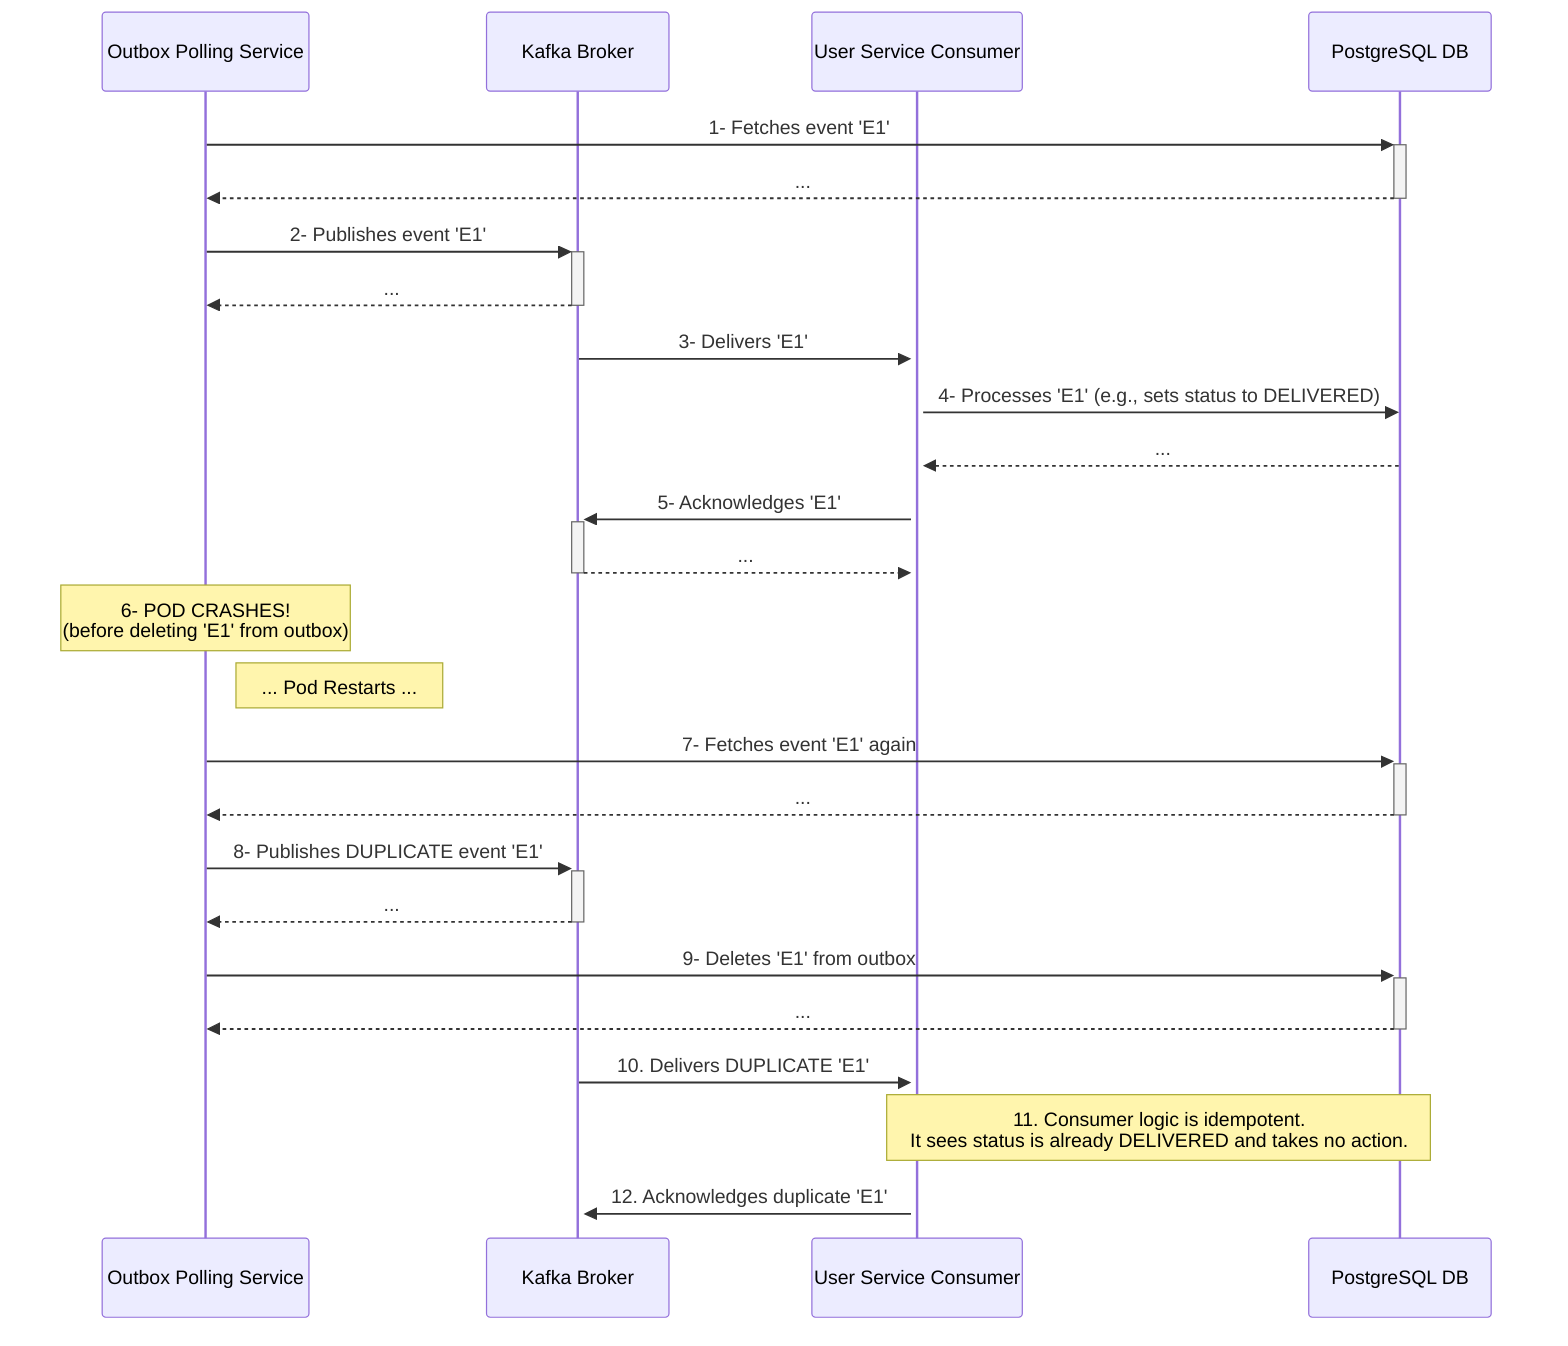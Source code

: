 sequenceDiagram
    participant OutboxPoller as Outbox Polling Service
    participant Kafka as Kafka Broker
    participant UserConsumer as User Service Consumer
    participant DB as PostgreSQL DB

    OutboxPoller->>+DB: 1- Fetches event 'E1'
    DB-->>-OutboxPoller: ...
    OutboxPoller->>+Kafka: 2- Publishes event 'E1'
    Kafka-->>-OutboxPoller: ...

    Kafka->>+UserConsumer: 3- Delivers 'E1'
    UserConsumer->>DB: 4- Processes 'E1' (e.g., sets status to DELIVERED)
    DB-->>UserConsumer: ...
    UserConsumer->>+Kafka: 5- Acknowledges 'E1'
    Kafka-->>-UserConsumer: ...

    Note over OutboxPoller: 6- POD CRASHES! <br/> (before deleting 'E1' from outbox)

    Note right of OutboxPoller: ... Pod Restarts ...

    OutboxPoller->>+DB: 7- Fetches event 'E1' again
    DB-->>-OutboxPoller: ...
    OutboxPoller->>+Kafka: 8- Publishes DUPLICATE event 'E1'
    Kafka-->>-OutboxPoller: ...
    OutboxPoller->>+DB: 9- Deletes 'E1' from outbox
    DB-->>-OutboxPoller: ...
    
    Kafka->>+UserConsumer: 10. Delivers DUPLICATE 'E1'
    Note over UserConsumer, DB: 11. Consumer logic is idempotent. <br/> It sees status is already DELIVERED and takes no action.
    UserConsumer->>+Kafka: 12. Acknowledges duplicate 'E1'